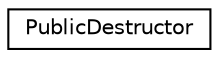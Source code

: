 digraph "Graphical Class Hierarchy"
{
  edge [fontname="Helvetica",fontsize="10",labelfontname="Helvetica",labelfontsize="10"];
  node [fontname="Helvetica",fontsize="10",shape=record];
  rankdir="LR";
  Node0 [label="PublicDestructor",height=0.2,width=0.4,color="black", fillcolor="white", style="filled",URL="$struct_public_destructor.html"];
}
